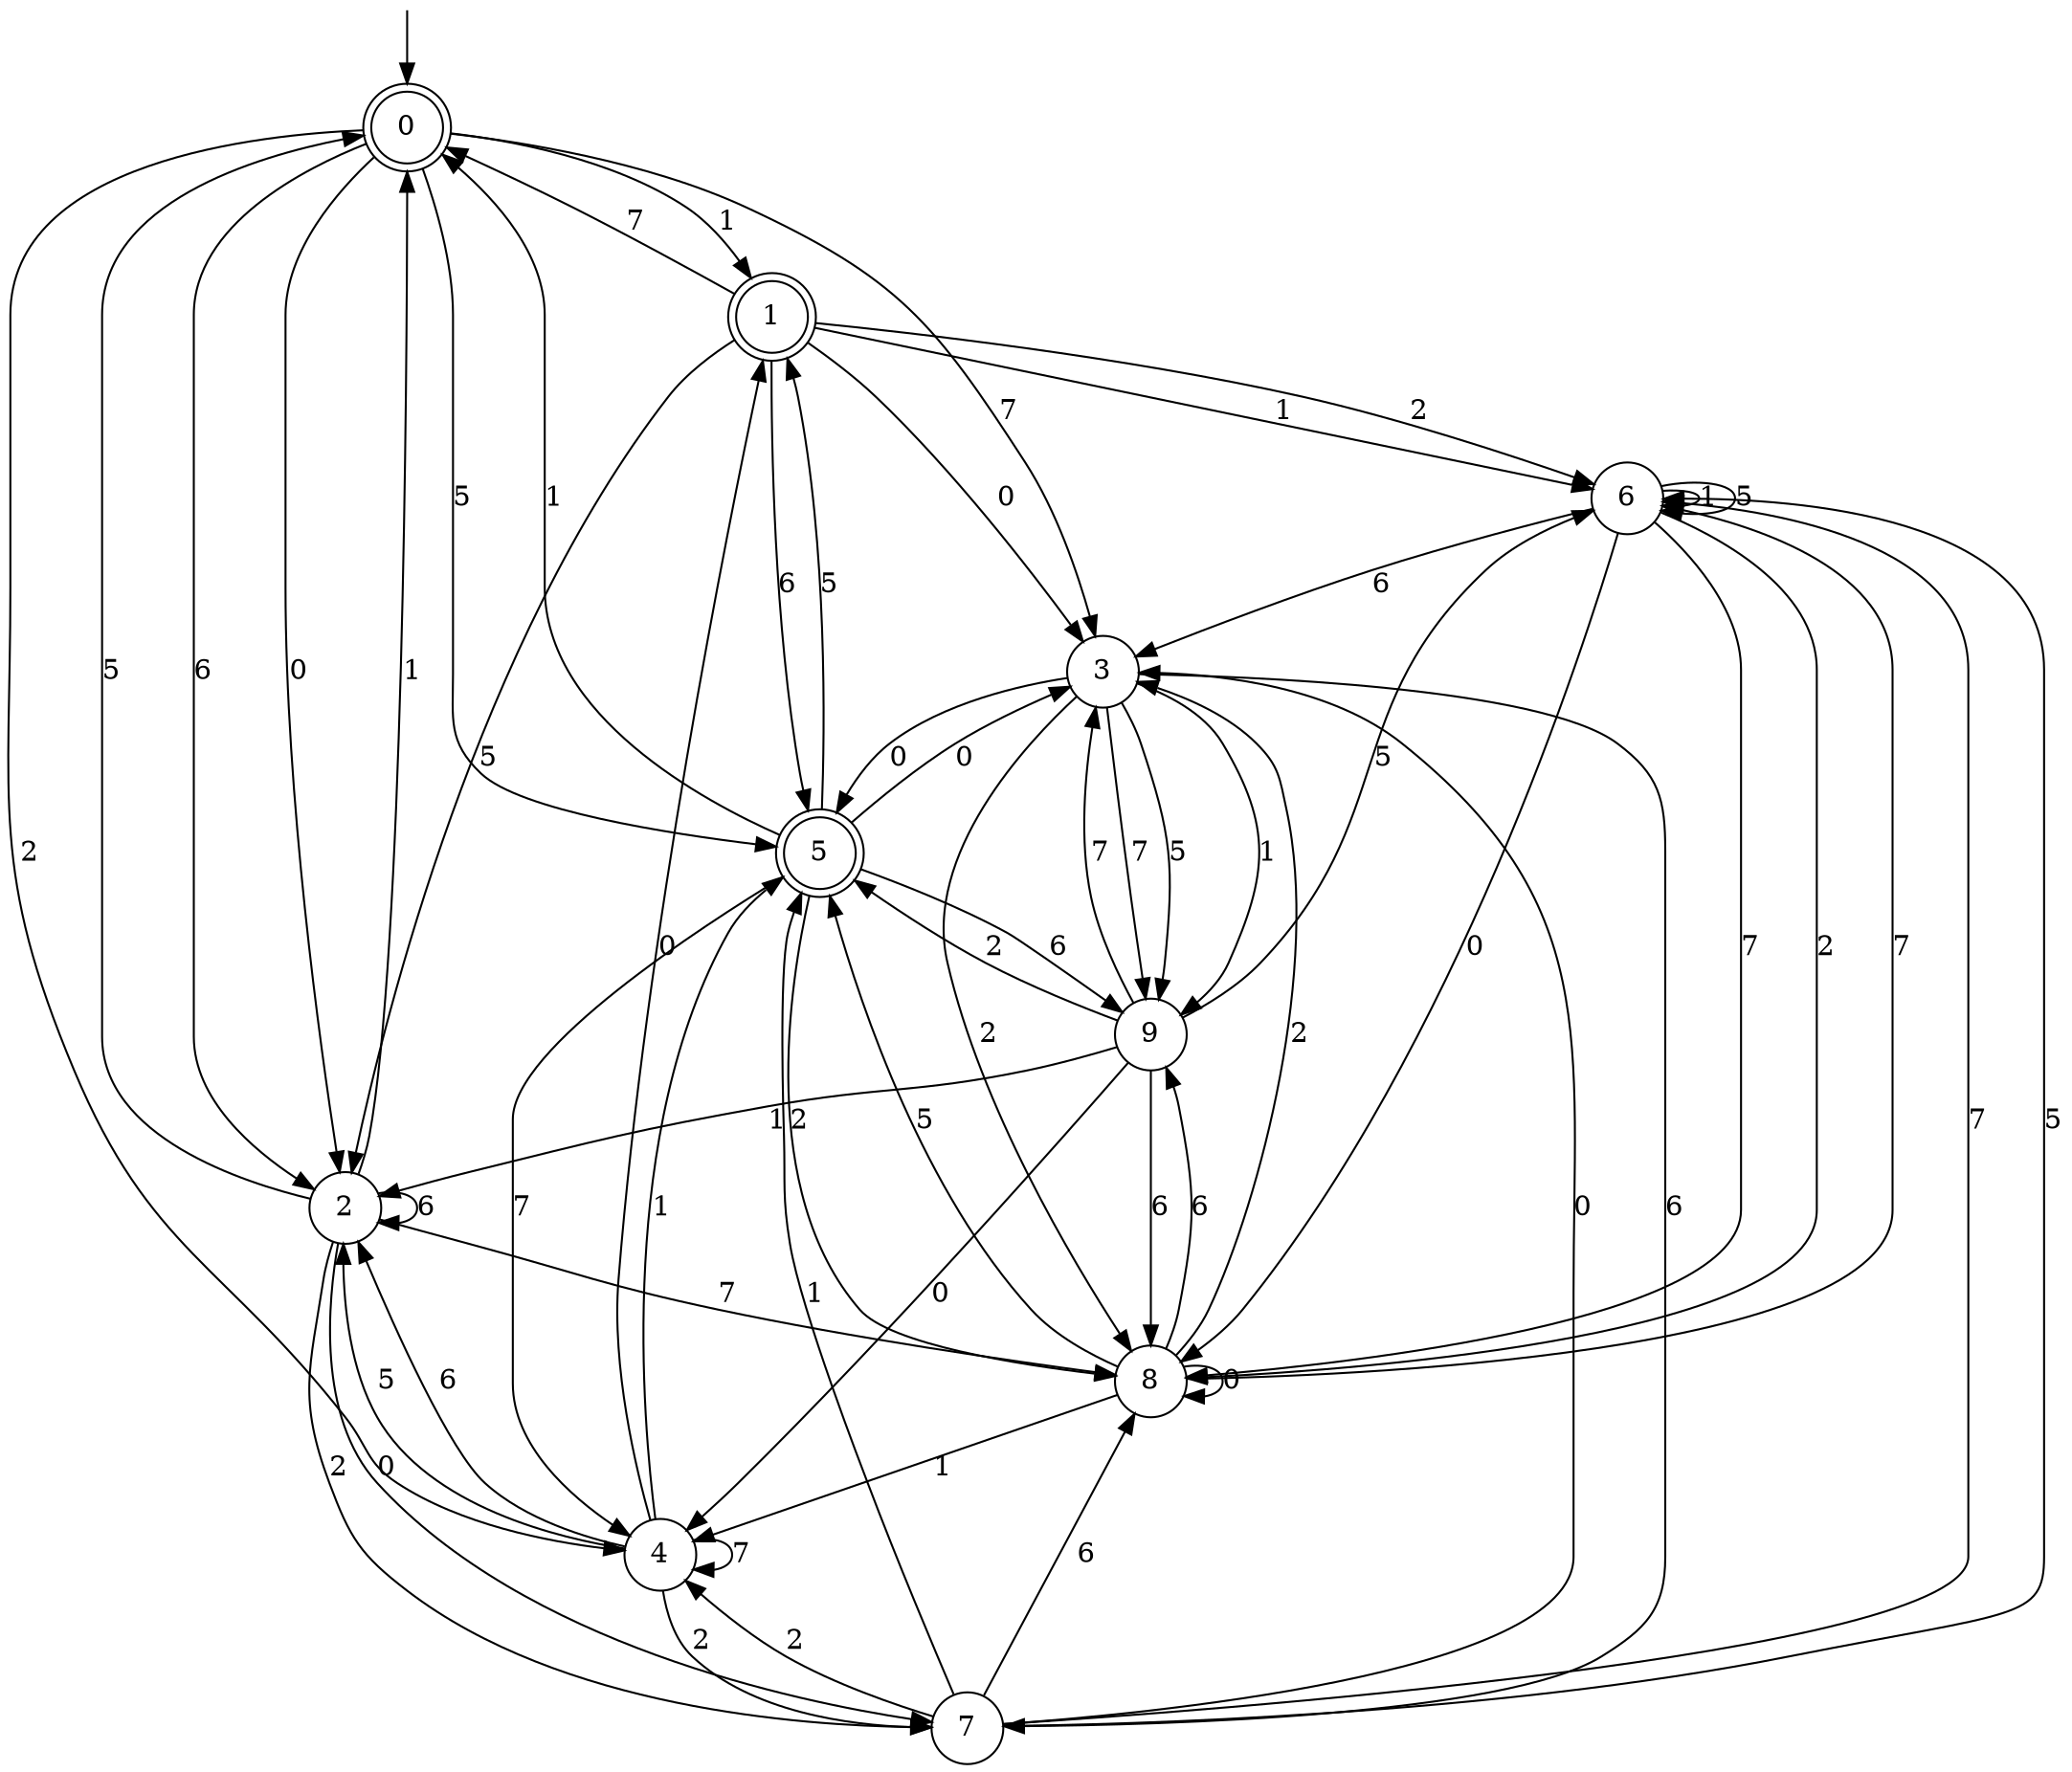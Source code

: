 digraph g {

	s0 [shape="doublecircle" label="0"];
	s1 [shape="doublecircle" label="1"];
	s2 [shape="circle" label="2"];
	s3 [shape="circle" label="3"];
	s4 [shape="circle" label="4"];
	s5 [shape="doublecircle" label="5"];
	s6 [shape="circle" label="6"];
	s7 [shape="circle" label="7"];
	s8 [shape="circle" label="8"];
	s9 [shape="circle" label="9"];
	s0 -> s1 [label="1"];
	s0 -> s2 [label="6"];
	s0 -> s2 [label="0"];
	s0 -> s3 [label="7"];
	s0 -> s4 [label="2"];
	s0 -> s5 [label="5"];
	s1 -> s6 [label="1"];
	s1 -> s5 [label="6"];
	s1 -> s3 [label="0"];
	s1 -> s0 [label="7"];
	s1 -> s6 [label="2"];
	s1 -> s2 [label="5"];
	s2 -> s0 [label="1"];
	s2 -> s2 [label="6"];
	s2 -> s7 [label="0"];
	s2 -> s8 [label="7"];
	s2 -> s7 [label="2"];
	s2 -> s0 [label="5"];
	s3 -> s9 [label="1"];
	s3 -> s7 [label="6"];
	s3 -> s5 [label="0"];
	s3 -> s9 [label="7"];
	s3 -> s8 [label="2"];
	s3 -> s9 [label="5"];
	s4 -> s5 [label="1"];
	s4 -> s2 [label="6"];
	s4 -> s1 [label="0"];
	s4 -> s4 [label="7"];
	s4 -> s7 [label="2"];
	s4 -> s2 [label="5"];
	s5 -> s0 [label="1"];
	s5 -> s9 [label="6"];
	s5 -> s3 [label="0"];
	s5 -> s4 [label="7"];
	s5 -> s8 [label="2"];
	s5 -> s1 [label="5"];
	s6 -> s6 [label="1"];
	s6 -> s3 [label="6"];
	s6 -> s8 [label="0"];
	s6 -> s8 [label="7"];
	s6 -> s8 [label="2"];
	s6 -> s6 [label="5"];
	s7 -> s5 [label="1"];
	s7 -> s8 [label="6"];
	s7 -> s3 [label="0"];
	s7 -> s6 [label="7"];
	s7 -> s4 [label="2"];
	s7 -> s6 [label="5"];
	s8 -> s4 [label="1"];
	s8 -> s9 [label="6"];
	s8 -> s8 [label="0"];
	s8 -> s6 [label="7"];
	s8 -> s3 [label="2"];
	s8 -> s5 [label="5"];
	s9 -> s2 [label="1"];
	s9 -> s8 [label="6"];
	s9 -> s4 [label="0"];
	s9 -> s3 [label="7"];
	s9 -> s5 [label="2"];
	s9 -> s6 [label="5"];

__start0 [label="" shape="none" width="0" height="0"];
__start0 -> s0;

}
